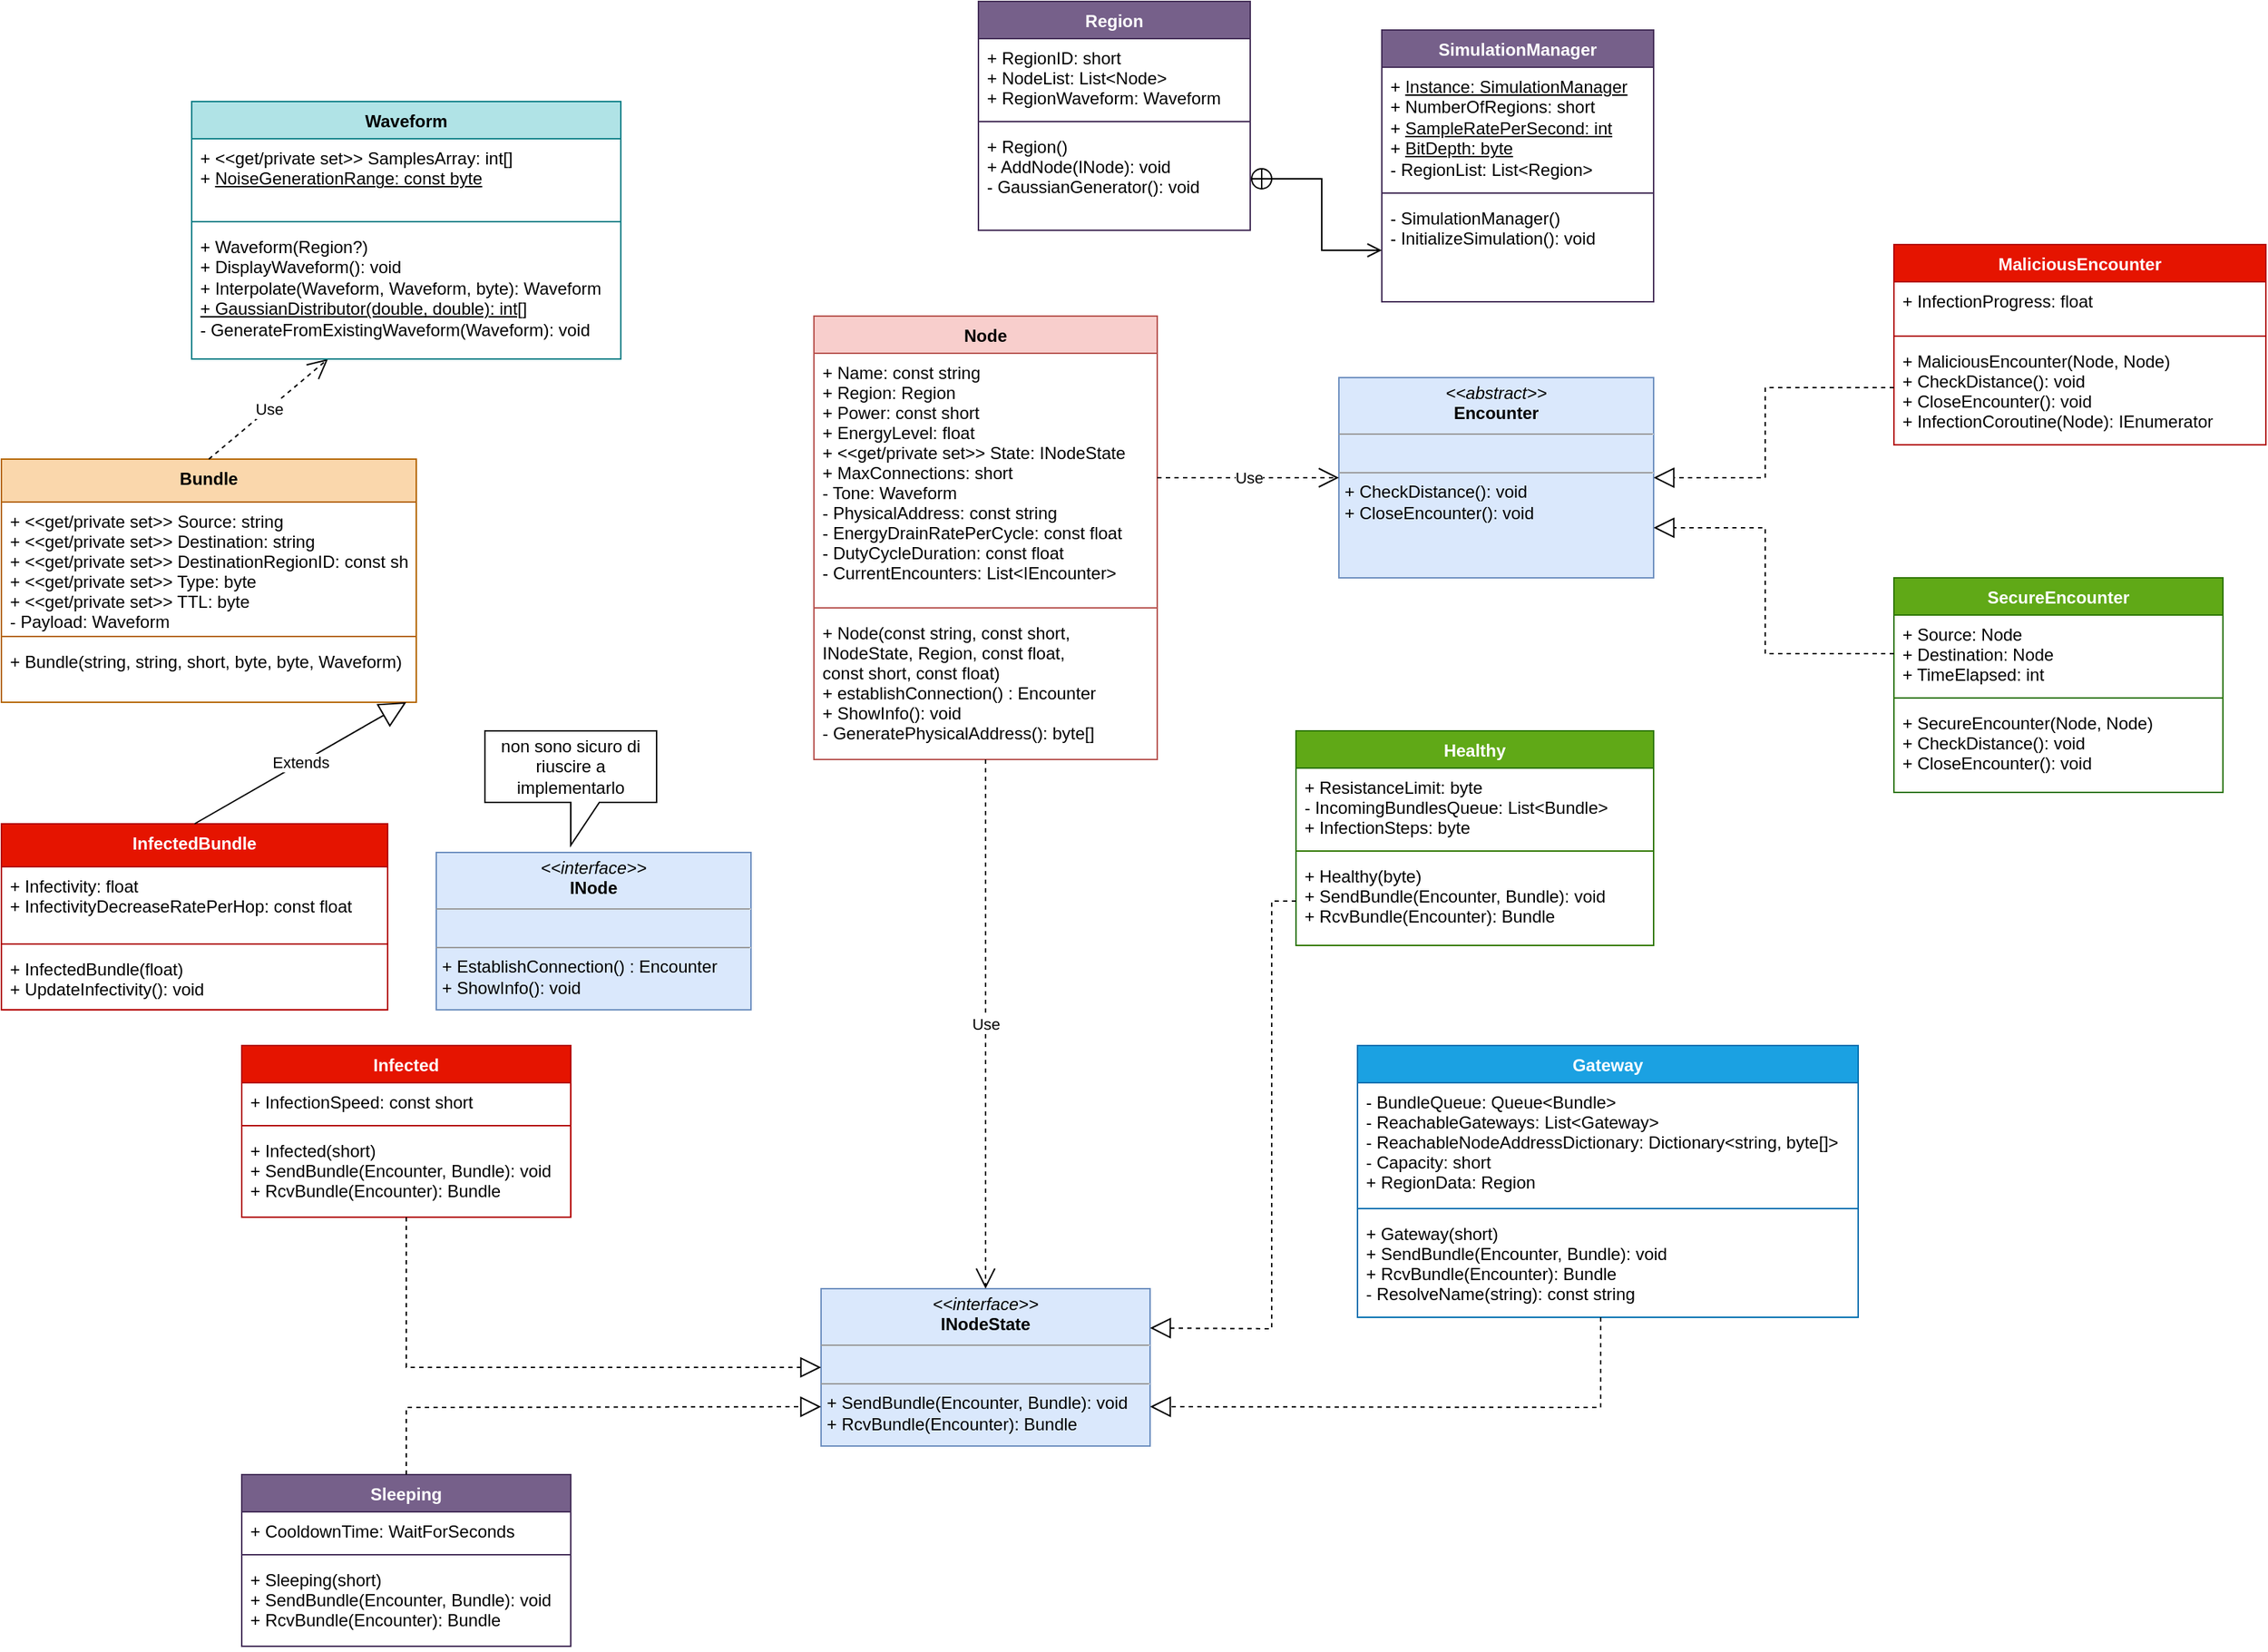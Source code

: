 <mxfile version="20.3.0" type="device"><diagram id="DhdTZSirE-s25Wdu76OV" name="Pagina-1"><mxGraphModel dx="595" dy="875" grid="1" gridSize="10" guides="1" tooltips="1" connect="1" arrows="1" fold="1" page="1" pageScale="1" pageWidth="827" pageHeight="1169" math="0" shadow="0"><root><mxCell id="0"/><mxCell id="1" parent="0"/><mxCell id="nrSBWoUzmmDyfaab5BgH-56" value="Infected" style="swimlane;fontStyle=1;align=center;verticalAlign=top;childLayout=stackLayout;horizontal=1;startSize=26;horizontalStack=0;resizeParent=1;resizeParentMax=0;resizeLast=0;collapsible=1;marginBottom=0;fillColor=#e51400;fontColor=#ffffff;strokeColor=#B20000;" parent="1" vertex="1"><mxGeometry x="995" y="740" width="230" height="120" as="geometry"><mxRectangle x="130" y="240" width="100" height="30" as="alternateBounds"/></mxGeometry></mxCell><mxCell id="nrSBWoUzmmDyfaab5BgH-57" value="+ InfectionSpeed: const short" style="text;strokeColor=none;fillColor=none;align=left;verticalAlign=top;spacingLeft=4;spacingRight=4;overflow=hidden;rotatable=0;points=[[0,0.5],[1,0.5]];portConstraint=eastwest;" parent="nrSBWoUzmmDyfaab5BgH-56" vertex="1"><mxGeometry y="26" width="230" height="26" as="geometry"/></mxCell><mxCell id="nrSBWoUzmmDyfaab5BgH-58" value="" style="line;strokeWidth=1;fillColor=none;align=left;verticalAlign=middle;spacingTop=-1;spacingLeft=3;spacingRight=3;rotatable=0;labelPosition=right;points=[];portConstraint=eastwest;strokeColor=inherit;" parent="nrSBWoUzmmDyfaab5BgH-56" vertex="1"><mxGeometry y="52" width="230" height="8" as="geometry"/></mxCell><mxCell id="nrSBWoUzmmDyfaab5BgH-59" value="+ Infected(short)&#10;+ SendBundle(Encounter, Bundle): void&#10;+ RcvBundle(Encounter): Bundle" style="text;strokeColor=none;fillColor=none;align=left;verticalAlign=top;spacingLeft=4;spacingRight=4;overflow=hidden;rotatable=0;points=[[0,0.5],[1,0.5]];portConstraint=eastwest;" parent="nrSBWoUzmmDyfaab5BgH-56" vertex="1"><mxGeometry y="60" width="230" height="60" as="geometry"/></mxCell><mxCell id="nrSBWoUzmmDyfaab5BgH-60" value="Healthy" style="swimlane;fontStyle=1;align=center;verticalAlign=top;childLayout=stackLayout;horizontal=1;startSize=26;horizontalStack=0;resizeParent=1;resizeParentMax=0;resizeLast=0;collapsible=1;marginBottom=0;fillColor=#60a917;fontColor=#ffffff;strokeColor=#2D7600;" parent="1" vertex="1"><mxGeometry x="1732" y="520" width="250" height="150" as="geometry"><mxRectangle x="130" y="240" width="100" height="30" as="alternateBounds"/></mxGeometry></mxCell><mxCell id="nrSBWoUzmmDyfaab5BgH-61" value="+ ResistanceLimit: byte&#10;- IncomingBundlesQueue: List&lt;Bundle&gt; &#10;+ InfectionSteps: byte" style="text;strokeColor=none;fillColor=none;align=left;verticalAlign=top;spacingLeft=4;spacingRight=4;overflow=hidden;rotatable=0;points=[[0,0.5],[1,0.5]];portConstraint=eastwest;" parent="nrSBWoUzmmDyfaab5BgH-60" vertex="1"><mxGeometry y="26" width="250" height="54" as="geometry"/></mxCell><mxCell id="nrSBWoUzmmDyfaab5BgH-62" value="" style="line;strokeWidth=1;fillColor=none;align=left;verticalAlign=middle;spacingTop=-1;spacingLeft=3;spacingRight=3;rotatable=0;labelPosition=right;points=[];portConstraint=eastwest;strokeColor=inherit;" parent="nrSBWoUzmmDyfaab5BgH-60" vertex="1"><mxGeometry y="80" width="250" height="8" as="geometry"/></mxCell><mxCell id="nrSBWoUzmmDyfaab5BgH-63" value="+ Healthy(byte)&#10;+ SendBundle(Encounter, Bundle): void&#10;+ RcvBundle(Encounter): Bundle" style="text;strokeColor=none;fillColor=none;align=left;verticalAlign=top;spacingLeft=4;spacingRight=4;overflow=hidden;rotatable=0;points=[[0,0.5],[1,0.5]];portConstraint=eastwest;" parent="nrSBWoUzmmDyfaab5BgH-60" vertex="1"><mxGeometry y="88" width="250" height="62" as="geometry"/></mxCell><mxCell id="nrSBWoUzmmDyfaab5BgH-64" value="Gateway" style="swimlane;fontStyle=1;align=center;verticalAlign=top;childLayout=stackLayout;horizontal=1;startSize=26;horizontalStack=0;resizeParent=1;resizeParentMax=0;resizeLast=0;collapsible=1;marginBottom=0;fillColor=#1ba1e2;fontColor=#ffffff;strokeColor=#006EAF;" parent="1" vertex="1"><mxGeometry x="1775" y="740" width="350" height="190" as="geometry"/></mxCell><mxCell id="nrSBWoUzmmDyfaab5BgH-65" value="- BundleQueue: Queue&lt;Bundle&gt; &#10;- ReachableGateways: List&lt;Gateway&gt;&#10;- ReachableNodeAddressDictionary: Dictionary&lt;string, byte[]&gt;&#10;- Capacity: short&#10;+ RegionData: Region" style="text;strokeColor=none;fillColor=none;align=left;verticalAlign=top;spacingLeft=4;spacingRight=4;overflow=hidden;rotatable=0;points=[[0,0.5],[1,0.5]];portConstraint=eastwest;" parent="nrSBWoUzmmDyfaab5BgH-64" vertex="1"><mxGeometry y="26" width="350" height="84" as="geometry"/></mxCell><mxCell id="nrSBWoUzmmDyfaab5BgH-66" value="" style="line;strokeWidth=1;fillColor=none;align=left;verticalAlign=middle;spacingTop=-1;spacingLeft=3;spacingRight=3;rotatable=0;labelPosition=right;points=[];portConstraint=eastwest;strokeColor=inherit;" parent="nrSBWoUzmmDyfaab5BgH-64" vertex="1"><mxGeometry y="110" width="350" height="8" as="geometry"/></mxCell><mxCell id="nrSBWoUzmmDyfaab5BgH-67" value="+ Gateway(short)&#10;+ SendBundle(Encounter, Bundle): void&#10;+ RcvBundle(Encounter): Bundle&#10;- ResolveName(string): const string" style="text;strokeColor=none;fillColor=none;align=left;verticalAlign=top;spacingLeft=4;spacingRight=4;overflow=hidden;rotatable=0;points=[[0,0.5],[1,0.5]];portConstraint=eastwest;" parent="nrSBWoUzmmDyfaab5BgH-64" vertex="1"><mxGeometry y="118" width="350" height="72" as="geometry"/></mxCell><mxCell id="nrSBWoUzmmDyfaab5BgH-68" value="&lt;p style=&quot;margin:0px;margin-top:4px;text-align:center;&quot;&gt;&lt;i&gt;&amp;lt;&amp;lt;interface&amp;gt;&amp;gt;&lt;/i&gt;&lt;br&gt;&lt;b&gt;INodeState&lt;/b&gt;&lt;/p&gt;&lt;hr size=&quot;1&quot;&gt;&lt;p style=&quot;margin:0px;margin-left:4px;&quot;&gt;&lt;br&gt;&lt;/p&gt;&lt;hr size=&quot;1&quot;&gt;&lt;p style=&quot;margin:0px;margin-left:4px;&quot;&gt;+ SendBundle(Encounter, Bundle): void&lt;/p&gt;&lt;p style=&quot;margin:0px;margin-left:4px;&quot;&gt;+ RcvBundle(Encounter): Bundle&lt;/p&gt;" style="verticalAlign=top;align=left;overflow=fill;fontSize=12;fontFamily=Helvetica;html=1;fillColor=#dae8fc;strokeColor=#6c8ebf;" parent="1" vertex="1"><mxGeometry x="1400" y="910" width="230" height="110" as="geometry"/></mxCell><mxCell id="nrSBWoUzmmDyfaab5BgH-69" value="Node" style="swimlane;fontStyle=1;align=center;verticalAlign=top;childLayout=stackLayout;horizontal=1;startSize=26;horizontalStack=0;resizeParent=1;resizeParentMax=0;resizeLast=0;collapsible=1;marginBottom=0;fillColor=#f8cecc;strokeColor=#b85450;" parent="1" vertex="1"><mxGeometry x="1395" y="230" width="240" height="310" as="geometry"/></mxCell><mxCell id="nrSBWoUzmmDyfaab5BgH-70" value="+ Name: const string&#10;+ Region: Region&#10;+ Power: const short&#10;+ EnergyLevel: float&#10;+ &lt;&lt;get/private set&gt;&gt; State: INodeState&#10;+ MaxConnections: short&#10;- Tone: Waveform&#10;- PhysicalAddress: const string&#10;- EnergyDrainRatePerCycle: const float&#10;- DutyCycleDuration: const float&#10;- CurrentEncounters: List&lt;IEncounter&gt; " style="text;strokeColor=none;fillColor=none;align=left;verticalAlign=top;spacingLeft=4;spacingRight=4;overflow=hidden;rotatable=0;points=[[0,0.5],[1,0.5]];portConstraint=eastwest;" parent="nrSBWoUzmmDyfaab5BgH-69" vertex="1"><mxGeometry y="26" width="240" height="174" as="geometry"/></mxCell><mxCell id="nrSBWoUzmmDyfaab5BgH-71" value="" style="line;strokeWidth=1;fillColor=none;align=left;verticalAlign=middle;spacingTop=-1;spacingLeft=3;spacingRight=3;rotatable=0;labelPosition=right;points=[];portConstraint=eastwest;strokeColor=inherit;" parent="nrSBWoUzmmDyfaab5BgH-69" vertex="1"><mxGeometry y="200" width="240" height="8" as="geometry"/></mxCell><mxCell id="nrSBWoUzmmDyfaab5BgH-72" value="+ Node(const string, const short, &#10;INodeState, Region, const float, &#10;const short, const float)&#10;+ establishConnection() : Encounter&#10;+ ShowInfo(): void&#10;- GeneratePhysicalAddress(): byte[]" style="text;strokeColor=none;fillColor=none;align=left;verticalAlign=top;spacingLeft=4;spacingRight=4;overflow=hidden;rotatable=0;points=[[0,0.5],[1,0.5]];portConstraint=eastwest;" parent="nrSBWoUzmmDyfaab5BgH-69" vertex="1"><mxGeometry y="208" width="240" height="102" as="geometry"/></mxCell><mxCell id="nrSBWoUzmmDyfaab5BgH-73" value="" style="endArrow=block;dashed=1;endFill=0;endSize=12;html=1;rounded=0;entryX=1;entryY=0.75;entryDx=0;entryDy=0;" parent="1" target="nrSBWoUzmmDyfaab5BgH-68" edge="1"><mxGeometry width="160" relative="1" as="geometry"><mxPoint x="1945" y="930" as="sourcePoint"/><mxPoint x="1735" y="1060" as="targetPoint"/><Array as="points"><mxPoint x="1945" y="993"/></Array></mxGeometry></mxCell><mxCell id="nrSBWoUzmmDyfaab5BgH-74" value="" style="endArrow=block;dashed=1;endFill=0;endSize=12;html=1;rounded=0;entryX=0;entryY=0.5;entryDx=0;entryDy=0;exitX=0.5;exitY=1.001;exitDx=0;exitDy=0;exitPerimeter=0;" parent="1" source="nrSBWoUzmmDyfaab5BgH-59" target="nrSBWoUzmmDyfaab5BgH-68" edge="1"><mxGeometry width="160" relative="1" as="geometry"><mxPoint x="1235" y="1025" as="sourcePoint"/><mxPoint x="1235" y="1080" as="targetPoint"/><Array as="points"><mxPoint x="1110" y="965"/></Array></mxGeometry></mxCell><mxCell id="nrSBWoUzmmDyfaab5BgH-75" value="" style="endArrow=block;dashed=1;endFill=0;endSize=12;html=1;rounded=0;exitX=0;exitY=0.5;exitDx=0;exitDy=0;entryX=1;entryY=0.25;entryDx=0;entryDy=0;" parent="1" source="nrSBWoUzmmDyfaab5BgH-63" target="nrSBWoUzmmDyfaab5BgH-68" edge="1"><mxGeometry width="160" relative="1" as="geometry"><mxPoint x="1815" y="1050" as="sourcePoint"/><mxPoint x="1715" y="1010" as="targetPoint"/><Array as="points"><mxPoint x="1715" y="639"/><mxPoint x="1715" y="938"/></Array></mxGeometry></mxCell><mxCell id="nrSBWoUzmmDyfaab5BgH-76" value="Use" style="endArrow=open;endSize=12;dashed=1;html=1;rounded=0;entryX=0.5;entryY=0;entryDx=0;entryDy=0;" parent="1" source="nrSBWoUzmmDyfaab5BgH-72" target="nrSBWoUzmmDyfaab5BgH-68" edge="1"><mxGeometry width="160" relative="1" as="geometry"><mxPoint x="1435" y="890" as="sourcePoint"/><mxPoint x="1595" y="890" as="targetPoint"/></mxGeometry></mxCell><mxCell id="nrSBWoUzmmDyfaab5BgH-115" value="Bundle" style="swimlane;fontStyle=1;align=center;verticalAlign=top;childLayout=stackLayout;horizontal=1;startSize=30;horizontalStack=0;resizeParent=1;resizeParentMax=0;resizeLast=0;collapsible=1;marginBottom=0;fillColor=#fad7ac;strokeColor=#b46504;" parent="1" vertex="1"><mxGeometry x="827" y="330" width="290" height="170" as="geometry"><mxRectangle x="10" y="470" width="80" height="30" as="alternateBounds"/></mxGeometry></mxCell><mxCell id="nrSBWoUzmmDyfaab5BgH-116" value="+ &lt;&lt;get/private set&gt;&gt; Source: string&#10;+ &lt;&lt;get/private set&gt;&gt; Destination: string&#10;+ &lt;&lt;get/private set&gt;&gt; DestinationRegionID: const short&#10;+ &lt;&lt;get/private set&gt;&gt; Type: byte&#10;+ &lt;&lt;get/private set&gt;&gt; TTL: byte&#10;- Payload: Waveform&#10;" style="text;strokeColor=none;fillColor=none;align=left;verticalAlign=top;spacingLeft=4;spacingRight=4;overflow=hidden;rotatable=0;points=[[0,0.5],[1,0.5]];portConstraint=eastwest;" parent="nrSBWoUzmmDyfaab5BgH-115" vertex="1"><mxGeometry y="30" width="290" height="90" as="geometry"/></mxCell><mxCell id="nrSBWoUzmmDyfaab5BgH-117" value="" style="line;strokeWidth=1;fillColor=none;align=left;verticalAlign=middle;spacingTop=-1;spacingLeft=3;spacingRight=3;rotatable=0;labelPosition=right;points=[];portConstraint=eastwest;strokeColor=inherit;" parent="nrSBWoUzmmDyfaab5BgH-115" vertex="1"><mxGeometry y="120" width="290" height="8" as="geometry"/></mxCell><mxCell id="nrSBWoUzmmDyfaab5BgH-118" value="+ Bundle(string, string, short, byte, byte, Waveform)" style="text;strokeColor=none;fillColor=none;align=left;verticalAlign=top;spacingLeft=4;spacingRight=4;overflow=hidden;rotatable=0;points=[[0,0.5],[1,0.5]];portConstraint=eastwest;" parent="nrSBWoUzmmDyfaab5BgH-115" vertex="1"><mxGeometry y="128" width="290" height="42" as="geometry"/></mxCell><mxCell id="nrSBWoUzmmDyfaab5BgH-119" value="Use" style="endArrow=open;endSize=12;dashed=1;html=1;rounded=0;exitX=0.5;exitY=0;exitDx=0;exitDy=0;" parent="1" source="nrSBWoUzmmDyfaab5BgH-115" target="nrSBWoUzmmDyfaab5BgH-123" edge="1"><mxGeometry width="160" relative="1" as="geometry"><mxPoint x="1135" y="770.0" as="sourcePoint"/><mxPoint x="1025" y="743" as="targetPoint"/></mxGeometry></mxCell><mxCell id="nrSBWoUzmmDyfaab5BgH-120" value="Waveform" style="swimlane;fontStyle=1;align=center;verticalAlign=top;childLayout=stackLayout;horizontal=1;startSize=26;horizontalStack=0;resizeParent=1;resizeParentMax=0;resizeLast=0;collapsible=1;marginBottom=0;fillColor=#b0e3e6;strokeColor=#0e8088;" parent="1" vertex="1"><mxGeometry x="960" y="80" width="300" height="180" as="geometry"/></mxCell><mxCell id="nrSBWoUzmmDyfaab5BgH-121" value="+ &amp;lt;&amp;lt;get/private set&amp;gt;&amp;gt; SamplesArray: int[]&amp;nbsp;&lt;br&gt;+ &lt;u&gt;NoiseGenerationRange: const byte&lt;/u&gt;" style="text;strokeColor=none;fillColor=none;align=left;verticalAlign=top;spacingLeft=4;spacingRight=4;overflow=hidden;rotatable=0;points=[[0,0.5],[1,0.5]];portConstraint=eastwest;html=1;" parent="nrSBWoUzmmDyfaab5BgH-120" vertex="1"><mxGeometry y="26" width="300" height="54" as="geometry"/></mxCell><mxCell id="nrSBWoUzmmDyfaab5BgH-122" value="" style="line;strokeWidth=1;fillColor=none;align=left;verticalAlign=middle;spacingTop=-1;spacingLeft=3;spacingRight=3;rotatable=0;labelPosition=right;points=[];portConstraint=eastwest;strokeColor=inherit;" parent="nrSBWoUzmmDyfaab5BgH-120" vertex="1"><mxGeometry y="80" width="300" height="8" as="geometry"/></mxCell><mxCell id="nrSBWoUzmmDyfaab5BgH-123" value="+ Waveform(Region?)&lt;br&gt;+ DisplayWaveform(): void&lt;br&gt;+ Interpolate(Waveform, Waveform, byte): Waveform&lt;br&gt;&lt;u&gt;+ GaussianDistributor(double, double): int[]&lt;br&gt;&lt;/u&gt;- GenerateFromExistingWaveform(Waveform): void" style="text;strokeColor=none;fillColor=none;align=left;verticalAlign=top;spacingLeft=4;spacingRight=4;overflow=hidden;rotatable=0;points=[[0,0.5],[1,0.5]];portConstraint=eastwest;fontStyle=0;html=1;" parent="nrSBWoUzmmDyfaab5BgH-120" vertex="1"><mxGeometry y="88" width="300" height="92" as="geometry"/></mxCell><mxCell id="nrSBWoUzmmDyfaab5BgH-128" value="SecureEncounter" style="swimlane;fontStyle=1;align=center;verticalAlign=top;childLayout=stackLayout;horizontal=1;startSize=26;horizontalStack=0;resizeParent=1;resizeParentMax=0;resizeLast=0;collapsible=1;marginBottom=0;fillColor=#60a917;strokeColor=#2D7600;fontColor=#ffffff;" parent="1" vertex="1"><mxGeometry x="2150" y="413" width="230" height="150" as="geometry"/></mxCell><mxCell id="nrSBWoUzmmDyfaab5BgH-129" value="+ Source: Node&#10;+ Destination: Node&#10;+ TimeElapsed: int" style="text;strokeColor=none;fillColor=none;align=left;verticalAlign=top;spacingLeft=4;spacingRight=4;overflow=hidden;rotatable=0;points=[[0,0.5],[1,0.5]];portConstraint=eastwest;" parent="nrSBWoUzmmDyfaab5BgH-128" vertex="1"><mxGeometry y="26" width="230" height="54" as="geometry"/></mxCell><mxCell id="nrSBWoUzmmDyfaab5BgH-130" value="" style="line;strokeWidth=1;fillColor=none;align=left;verticalAlign=middle;spacingTop=-1;spacingLeft=3;spacingRight=3;rotatable=0;labelPosition=right;points=[];portConstraint=eastwest;strokeColor=inherit;" parent="nrSBWoUzmmDyfaab5BgH-128" vertex="1"><mxGeometry y="80" width="230" height="8" as="geometry"/></mxCell><mxCell id="nrSBWoUzmmDyfaab5BgH-131" value="+ SecureEncounter(Node, Node)&#10;+ CheckDistance(): void&#10;+ CloseEncounter(): void&#10;" style="text;strokeColor=none;fillColor=none;align=left;verticalAlign=top;spacingLeft=4;spacingRight=4;overflow=hidden;rotatable=0;points=[[0,0.5],[1,0.5]];portConstraint=eastwest;" parent="nrSBWoUzmmDyfaab5BgH-128" vertex="1"><mxGeometry y="88" width="230" height="62" as="geometry"/></mxCell><mxCell id="nrSBWoUzmmDyfaab5BgH-134" value="&lt;p style=&quot;margin:0px;margin-top:4px;text-align:center;&quot;&gt;&lt;i&gt;&amp;lt;&amp;lt;interface&amp;gt;&amp;gt;&lt;br&gt;&lt;/i&gt;&lt;b style=&quot;background-color: initial;&quot;&gt;INode&lt;/b&gt;&lt;/p&gt;&lt;hr size=&quot;1&quot;&gt;&lt;p style=&quot;margin:0px;margin-left:4px;&quot;&gt;&lt;br&gt;&lt;/p&gt;&lt;hr size=&quot;1&quot;&gt;&lt;p style=&quot;margin:0px;margin-left:4px;&quot;&gt;&lt;span style=&quot;background-color: initial;&quot;&gt;+ EstablishConnection() : Encounter&lt;/span&gt;&lt;/p&gt;&lt;p style=&quot;margin:0px;margin-left:4px;&quot;&gt;+ ShowInfo(): void&lt;/p&gt;" style="verticalAlign=top;align=left;overflow=fill;fontSize=12;fontFamily=Helvetica;html=1;fillColor=#dae8fc;strokeColor=#6c8ebf;" parent="1" vertex="1"><mxGeometry x="1131" y="605" width="220" height="110" as="geometry"/></mxCell><mxCell id="fr-4nQK1MUT4OUHLfDit-1" value="InfectedBundle" style="swimlane;fontStyle=1;align=center;verticalAlign=top;childLayout=stackLayout;horizontal=1;startSize=30;horizontalStack=0;resizeParent=1;resizeParentMax=0;resizeLast=0;collapsible=1;marginBottom=0;fillColor=#e51400;strokeColor=#B20000;fontColor=#ffffff;" parent="1" vertex="1"><mxGeometry x="827" y="585" width="270" height="130" as="geometry"><mxRectangle x="10" y="470" width="80" height="30" as="alternateBounds"/></mxGeometry></mxCell><mxCell id="fr-4nQK1MUT4OUHLfDit-2" value="+ Infectivity: float&#10;+ InfectivityDecreaseRatePerHop: const float" style="text;strokeColor=none;fillColor=none;align=left;verticalAlign=top;spacingLeft=4;spacingRight=4;overflow=hidden;rotatable=0;points=[[0,0.5],[1,0.5]];portConstraint=eastwest;" parent="fr-4nQK1MUT4OUHLfDit-1" vertex="1"><mxGeometry y="30" width="270" height="50" as="geometry"/></mxCell><mxCell id="fr-4nQK1MUT4OUHLfDit-3" value="" style="line;strokeWidth=1;fillColor=none;align=left;verticalAlign=middle;spacingTop=-1;spacingLeft=3;spacingRight=3;rotatable=0;labelPosition=right;points=[];portConstraint=eastwest;strokeColor=inherit;" parent="fr-4nQK1MUT4OUHLfDit-1" vertex="1"><mxGeometry y="80" width="270" height="8" as="geometry"/></mxCell><mxCell id="fr-4nQK1MUT4OUHLfDit-4" value="+ InfectedBundle(float)&#10;+ UpdateInfectivity(): void" style="text;strokeColor=none;fillColor=none;align=left;verticalAlign=top;spacingLeft=4;spacingRight=4;overflow=hidden;rotatable=0;points=[[0,0.5],[1,0.5]];portConstraint=eastwest;" parent="fr-4nQK1MUT4OUHLfDit-1" vertex="1"><mxGeometry y="88" width="270" height="42" as="geometry"/></mxCell><mxCell id="fr-4nQK1MUT4OUHLfDit-5" value="Extends" style="endArrow=block;endSize=16;endFill=0;html=1;rounded=0;exitX=0.5;exitY=0;exitDx=0;exitDy=0;" parent="1" source="fr-4nQK1MUT4OUHLfDit-1" edge="1"><mxGeometry width="160" relative="1" as="geometry"><mxPoint x="825" y="640" as="sourcePoint"/><mxPoint x="1110" y="500" as="targetPoint"/></mxGeometry></mxCell><mxCell id="fr-4nQK1MUT4OUHLfDit-6" value="MaliciousEncounter&#10;&#10;" style="swimlane;fontStyle=1;align=center;verticalAlign=top;childLayout=stackLayout;horizontal=1;startSize=26;horizontalStack=0;resizeParent=1;resizeParentMax=0;resizeLast=0;collapsible=1;marginBottom=0;fillColor=#e51400;fontColor=#ffffff;strokeColor=#B20000;" parent="1" vertex="1"><mxGeometry x="2150" y="180" width="260" height="140" as="geometry"/></mxCell><mxCell id="fr-4nQK1MUT4OUHLfDit-7" value="+ InfectionProgress: float" style="text;strokeColor=none;fillColor=none;align=left;verticalAlign=top;spacingLeft=4;spacingRight=4;overflow=hidden;rotatable=0;points=[[0,0.5],[1,0.5]];portConstraint=eastwest;" parent="fr-4nQK1MUT4OUHLfDit-6" vertex="1"><mxGeometry y="26" width="260" height="34" as="geometry"/></mxCell><mxCell id="fr-4nQK1MUT4OUHLfDit-8" value="" style="line;strokeWidth=1;fillColor=none;align=left;verticalAlign=middle;spacingTop=-1;spacingLeft=3;spacingRight=3;rotatable=0;labelPosition=right;points=[];portConstraint=eastwest;strokeColor=inherit;" parent="fr-4nQK1MUT4OUHLfDit-6" vertex="1"><mxGeometry y="60" width="260" height="8" as="geometry"/></mxCell><mxCell id="fr-4nQK1MUT4OUHLfDit-9" value="+ MaliciousEncounter(Node, Node)&#10;+ CheckDistance(): void&#10;+ CloseEncounter(): void&#10;+ InfectionCoroutine(Node): IEnumerator" style="text;strokeColor=none;fillColor=none;align=left;verticalAlign=top;spacingLeft=4;spacingRight=4;overflow=hidden;rotatable=0;points=[[0,0.5],[1,0.5]];portConstraint=eastwest;" parent="fr-4nQK1MUT4OUHLfDit-6" vertex="1"><mxGeometry y="68" width="260" height="72" as="geometry"/></mxCell><mxCell id="fr-4nQK1MUT4OUHLfDit-10" value="Region" style="swimlane;fontStyle=1;align=center;verticalAlign=top;childLayout=stackLayout;horizontal=1;startSize=26;horizontalStack=0;resizeParent=1;resizeParentMax=0;resizeLast=0;collapsible=1;marginBottom=0;fillColor=#76608a;fontColor=#ffffff;strokeColor=#432D57;" parent="1" vertex="1"><mxGeometry x="1510" y="10" width="190" height="160" as="geometry"/></mxCell><mxCell id="fr-4nQK1MUT4OUHLfDit-11" value="+ RegionID: short&#10;+ NodeList: List&lt;Node&gt;&#10;+ RegionWaveform: Waveform" style="text;strokeColor=none;fillColor=none;align=left;verticalAlign=top;spacingLeft=4;spacingRight=4;overflow=hidden;rotatable=0;points=[[0,0.5],[1,0.5]];portConstraint=eastwest;" parent="fr-4nQK1MUT4OUHLfDit-10" vertex="1"><mxGeometry y="26" width="190" height="54" as="geometry"/></mxCell><mxCell id="fr-4nQK1MUT4OUHLfDit-12" value="" style="line;strokeWidth=1;fillColor=none;align=left;verticalAlign=middle;spacingTop=-1;spacingLeft=3;spacingRight=3;rotatable=0;labelPosition=right;points=[];portConstraint=eastwest;strokeColor=inherit;" parent="fr-4nQK1MUT4OUHLfDit-10" vertex="1"><mxGeometry y="80" width="190" height="8" as="geometry"/></mxCell><mxCell id="fr-4nQK1MUT4OUHLfDit-13" value="+ Region()&#10;+ AddNode(INode): void&#10;- GaussianGenerator(): void" style="text;strokeColor=none;fillColor=none;align=left;verticalAlign=top;spacingLeft=4;spacingRight=4;overflow=hidden;rotatable=0;points=[[0,0.5],[1,0.5]];portConstraint=eastwest;" parent="fr-4nQK1MUT4OUHLfDit-10" vertex="1"><mxGeometry y="88" width="190" height="72" as="geometry"/></mxCell><mxCell id="fr-4nQK1MUT4OUHLfDit-14" value="non sono sicuro di riuscire a implementarlo" style="shape=callout;whiteSpace=wrap;html=1;perimeter=calloutPerimeter;rounded=0;shadow=0;glass=0;labelBackgroundColor=none;labelBorderColor=none;sketch=0;fillStyle=solid;fontColor=#000000;fillColor=#FFFFFF;gradientColor=none;gradientDirection=north;" parent="1" vertex="1"><mxGeometry x="1165" y="520" width="120" height="80" as="geometry"/></mxCell><mxCell id="GtmFHXJcR5LK8U2YLzlV-2" value="Sleeping" style="swimlane;fontStyle=1;align=center;verticalAlign=top;childLayout=stackLayout;horizontal=1;startSize=26;horizontalStack=0;resizeParent=1;resizeParentMax=0;resizeLast=0;collapsible=1;marginBottom=0;fillColor=#76608a;fontColor=#ffffff;strokeColor=#432D57;" parent="1" vertex="1"><mxGeometry x="995" y="1040" width="230" height="120" as="geometry"><mxRectangle x="130" y="240" width="100" height="30" as="alternateBounds"/></mxGeometry></mxCell><mxCell id="GtmFHXJcR5LK8U2YLzlV-3" value="+ CooldownTime: WaitForSeconds" style="text;strokeColor=none;fillColor=none;align=left;verticalAlign=top;spacingLeft=4;spacingRight=4;overflow=hidden;rotatable=0;points=[[0,0.5],[1,0.5]];portConstraint=eastwest;" parent="GtmFHXJcR5LK8U2YLzlV-2" vertex="1"><mxGeometry y="26" width="230" height="26" as="geometry"/></mxCell><mxCell id="GtmFHXJcR5LK8U2YLzlV-4" value="" style="line;strokeWidth=1;fillColor=none;align=left;verticalAlign=middle;spacingTop=-1;spacingLeft=3;spacingRight=3;rotatable=0;labelPosition=right;points=[];portConstraint=eastwest;strokeColor=inherit;" parent="GtmFHXJcR5LK8U2YLzlV-2" vertex="1"><mxGeometry y="52" width="230" height="8" as="geometry"/></mxCell><mxCell id="GtmFHXJcR5LK8U2YLzlV-5" value="+ Sleeping(short)&#10;+ SendBundle(Encounter, Bundle): void&#10;+ RcvBundle(Encounter): Bundle" style="text;strokeColor=none;fillColor=none;align=left;verticalAlign=top;spacingLeft=4;spacingRight=4;overflow=hidden;rotatable=0;points=[[0,0.5],[1,0.5]];portConstraint=eastwest;" parent="GtmFHXJcR5LK8U2YLzlV-2" vertex="1"><mxGeometry y="60" width="230" height="60" as="geometry"/></mxCell><mxCell id="GtmFHXJcR5LK8U2YLzlV-7" value="" style="endArrow=block;dashed=1;endFill=0;endSize=12;html=1;rounded=0;exitX=0.5;exitY=0;exitDx=0;exitDy=0;entryX=0;entryY=0.75;entryDx=0;entryDy=0;" parent="1" source="GtmFHXJcR5LK8U2YLzlV-2" target="nrSBWoUzmmDyfaab5BgH-68" edge="1"><mxGeometry width="160" relative="1" as="geometry"><mxPoint x="1225" y="1060" as="sourcePoint"/><mxPoint x="1400" y="1060" as="targetPoint"/><Array as="points"><mxPoint x="1110" y="993"/></Array></mxGeometry></mxCell><mxCell id="GtmFHXJcR5LK8U2YLzlV-8" value="&lt;p style=&quot;margin:0px;margin-top:4px;text-align:center;&quot;&gt;&lt;i&gt;&amp;lt;&amp;lt;abstract&amp;gt;&amp;gt;&lt;br&gt;&lt;/i&gt;&lt;b style=&quot;background-color: initial;&quot;&gt;Encounter&lt;/b&gt;&lt;/p&gt;&lt;hr size=&quot;1&quot;&gt;&lt;p style=&quot;margin:0px;margin-left:4px;&quot;&gt;&lt;br&gt;&lt;/p&gt;&lt;hr size=&quot;1&quot;&gt;&lt;p style=&quot;margin:0px;margin-left:4px;&quot;&gt;+ CheckDistance(): void&lt;/p&gt;&lt;p style=&quot;margin:0px;margin-left:4px;&quot;&gt;+ CloseEncounter(): void&lt;/p&gt;" style="verticalAlign=top;align=left;overflow=fill;fontSize=12;fontFamily=Helvetica;html=1;fillColor=#dae8fc;strokeColor=#6c8ebf;" parent="1" vertex="1"><mxGeometry x="1762" y="273" width="220" height="140" as="geometry"/></mxCell><mxCell id="sowMikLXf574SNbx9Y9I-102" value="SimulationManager" style="swimlane;fontStyle=1;align=center;verticalAlign=top;childLayout=stackLayout;horizontal=1;startSize=26;horizontalStack=0;resizeParent=1;resizeParentMax=0;resizeLast=0;collapsible=1;marginBottom=0;fillColor=#76608a;fontColor=#ffffff;strokeColor=#432D57;" parent="1" vertex="1"><mxGeometry x="1792" y="30" width="190" height="190" as="geometry"/></mxCell><mxCell id="sowMikLXf574SNbx9Y9I-103" value="+ &lt;u&gt;Instance: SimulationManager&lt;/u&gt;&lt;br&gt;+ NumberOfRegions: short&lt;br&gt;+ &lt;u&gt;SampleRatePerSecond: int&lt;br&gt;&lt;/u&gt;+ &lt;u&gt;BitDepth: byte&lt;/u&gt;&lt;br&gt;- RegionList: List&amp;lt;Region&amp;gt;" style="text;strokeColor=none;fillColor=none;align=left;verticalAlign=top;spacingLeft=4;spacingRight=4;overflow=hidden;rotatable=0;points=[[0,0.5],[1,0.5]];portConstraint=eastwest;html=1;" parent="sowMikLXf574SNbx9Y9I-102" vertex="1"><mxGeometry y="26" width="190" height="84" as="geometry"/></mxCell><mxCell id="sowMikLXf574SNbx9Y9I-104" value="" style="line;strokeWidth=1;fillColor=none;align=left;verticalAlign=middle;spacingTop=-1;spacingLeft=3;spacingRight=3;rotatable=0;labelPosition=right;points=[];portConstraint=eastwest;strokeColor=inherit;" parent="sowMikLXf574SNbx9Y9I-102" vertex="1"><mxGeometry y="110" width="190" height="8" as="geometry"/></mxCell><mxCell id="sowMikLXf574SNbx9Y9I-105" value="- SimulationManager()&#10;- InitializeSimulation(): void" style="text;strokeColor=none;fillColor=none;align=left;verticalAlign=top;spacingLeft=4;spacingRight=4;overflow=hidden;rotatable=0;points=[[0,0.5],[1,0.5]];portConstraint=eastwest;" parent="sowMikLXf574SNbx9Y9I-102" vertex="1"><mxGeometry y="118" width="190" height="72" as="geometry"/></mxCell><mxCell id="sowMikLXf574SNbx9Y9I-106" value="" style="endArrow=open;startArrow=circlePlus;endFill=0;startFill=0;endSize=8;html=1;rounded=0;entryX=0;entryY=0.5;entryDx=0;entryDy=0;exitX=1;exitY=0.5;exitDx=0;exitDy=0;" parent="1" source="fr-4nQK1MUT4OUHLfDit-13" target="sowMikLXf574SNbx9Y9I-105" edge="1"><mxGeometry width="160" relative="1" as="geometry"><mxPoint x="1610" y="110" as="sourcePoint"/><mxPoint x="1770" y="110" as="targetPoint"/><Array as="points"><mxPoint x="1750" y="134"/><mxPoint x="1750" y="184"/></Array></mxGeometry></mxCell><mxCell id="5KoSFOQGnM8syZEoTwxY-6" value="Use" style="endArrow=open;endSize=12;dashed=1;html=1;rounded=0;exitX=1;exitY=0.5;exitDx=0;exitDy=0;entryX=0;entryY=0.5;entryDx=0;entryDy=0;" edge="1" parent="1" source="nrSBWoUzmmDyfaab5BgH-70" target="GtmFHXJcR5LK8U2YLzlV-8"><mxGeometry width="160" relative="1" as="geometry"><mxPoint x="1640" y="400" as="sourcePoint"/><mxPoint x="1760" y="400" as="targetPoint"/></mxGeometry></mxCell><mxCell id="5KoSFOQGnM8syZEoTwxY-7" value="" style="endArrow=block;dashed=1;endFill=0;endSize=12;html=1;rounded=0;entryX=1;entryY=0.5;entryDx=0;entryDy=0;" edge="1" parent="1" target="GtmFHXJcR5LK8U2YLzlV-8"><mxGeometry width="160" relative="1" as="geometry"><mxPoint x="2150" y="280" as="sourcePoint"/><mxPoint x="2148" y="384.5" as="targetPoint"/><Array as="points"><mxPoint x="2060" y="280"/><mxPoint x="2060" y="343"/></Array></mxGeometry></mxCell><mxCell id="5KoSFOQGnM8syZEoTwxY-8" value="" style="endArrow=block;dashed=1;endFill=0;endSize=12;html=1;rounded=0;entryX=1;entryY=0.75;entryDx=0;entryDy=0;exitX=0;exitY=0.5;exitDx=0;exitDy=0;" edge="1" parent="1" source="nrSBWoUzmmDyfaab5BgH-129" target="GtmFHXJcR5LK8U2YLzlV-8"><mxGeometry width="160" relative="1" as="geometry"><mxPoint x="1750" y="440" as="sourcePoint"/><mxPoint x="1910" y="440" as="targetPoint"/><Array as="points"><mxPoint x="2060" y="466"/><mxPoint x="2060" y="378"/></Array></mxGeometry></mxCell></root></mxGraphModel></diagram></mxfile>